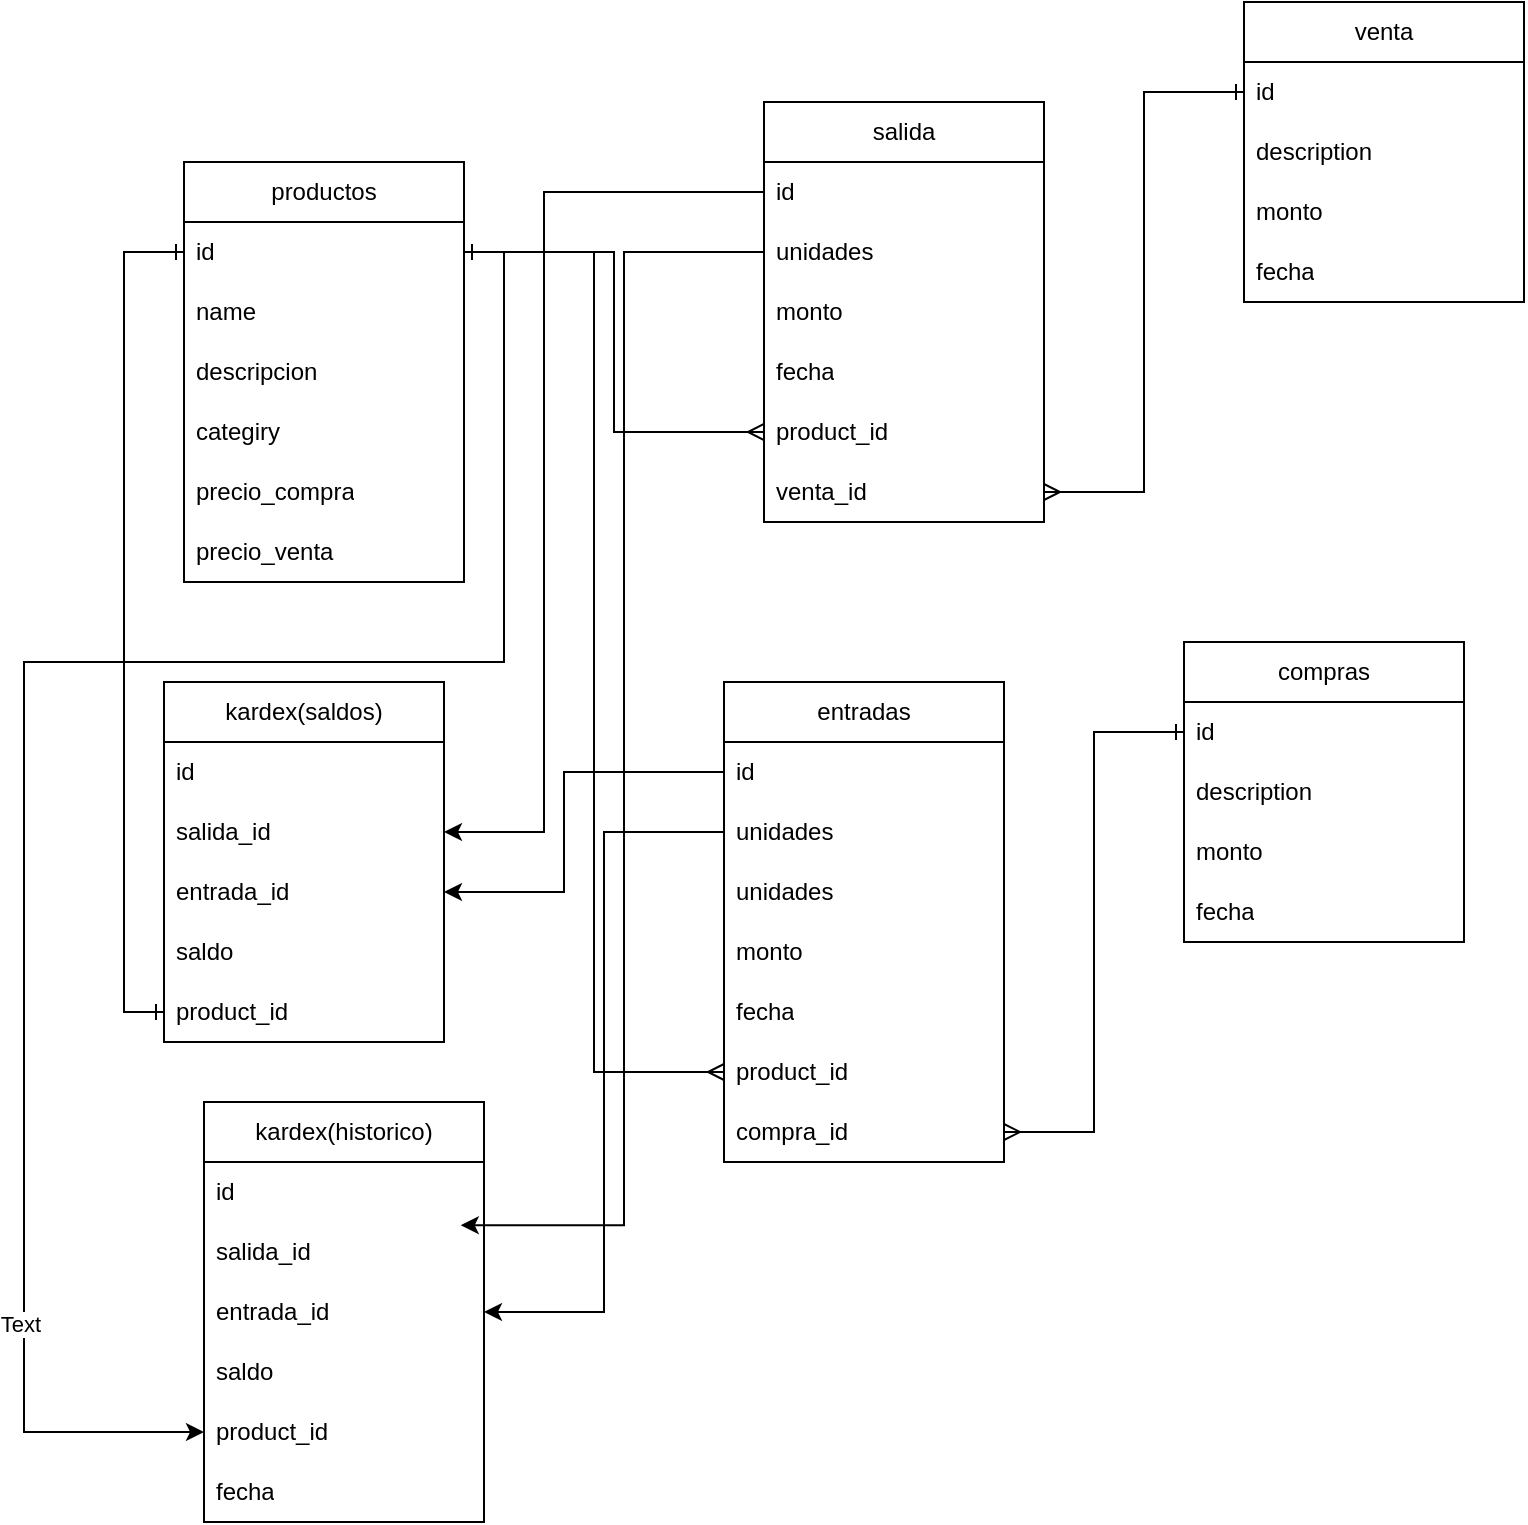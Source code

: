 <mxfile version="21.5.0" type="github">
  <diagram name="Página-1" id="OzHqC_37h07X0NTUWzOy">
    <mxGraphModel dx="1050" dy="691" grid="1" gridSize="10" guides="1" tooltips="1" connect="1" arrows="1" fold="1" page="1" pageScale="1" pageWidth="827" pageHeight="1169" math="0" shadow="0">
      <root>
        <mxCell id="0" />
        <mxCell id="1" parent="0" />
        <mxCell id="4UV9uKUdeehPsNk5GP9F-1" value="productos" style="swimlane;fontStyle=0;childLayout=stackLayout;horizontal=1;startSize=30;horizontalStack=0;resizeParent=1;resizeParentMax=0;resizeLast=0;collapsible=1;marginBottom=0;whiteSpace=wrap;html=1;" parent="1" vertex="1">
          <mxGeometry x="130" y="120" width="140" height="210" as="geometry" />
        </mxCell>
        <mxCell id="4UV9uKUdeehPsNk5GP9F-2" value="id" style="text;strokeColor=none;fillColor=none;align=left;verticalAlign=middle;spacingLeft=4;spacingRight=4;overflow=hidden;points=[[0,0.5],[1,0.5]];portConstraint=eastwest;rotatable=0;whiteSpace=wrap;html=1;" parent="4UV9uKUdeehPsNk5GP9F-1" vertex="1">
          <mxGeometry y="30" width="140" height="30" as="geometry" />
        </mxCell>
        <mxCell id="4UV9uKUdeehPsNk5GP9F-3" value="name" style="text;strokeColor=none;fillColor=none;align=left;verticalAlign=middle;spacingLeft=4;spacingRight=4;overflow=hidden;points=[[0,0.5],[1,0.5]];portConstraint=eastwest;rotatable=0;whiteSpace=wrap;html=1;" parent="4UV9uKUdeehPsNk5GP9F-1" vertex="1">
          <mxGeometry y="60" width="140" height="30" as="geometry" />
        </mxCell>
        <mxCell id="4UV9uKUdeehPsNk5GP9F-4" value="descripcion" style="text;strokeColor=none;fillColor=none;align=left;verticalAlign=middle;spacingLeft=4;spacingRight=4;overflow=hidden;points=[[0,0.5],[1,0.5]];portConstraint=eastwest;rotatable=0;whiteSpace=wrap;html=1;" parent="4UV9uKUdeehPsNk5GP9F-1" vertex="1">
          <mxGeometry y="90" width="140" height="30" as="geometry" />
        </mxCell>
        <mxCell id="4UV9uKUdeehPsNk5GP9F-5" value="categiry" style="text;strokeColor=none;fillColor=none;align=left;verticalAlign=middle;spacingLeft=4;spacingRight=4;overflow=hidden;points=[[0,0.5],[1,0.5]];portConstraint=eastwest;rotatable=0;whiteSpace=wrap;html=1;" parent="4UV9uKUdeehPsNk5GP9F-1" vertex="1">
          <mxGeometry y="120" width="140" height="30" as="geometry" />
        </mxCell>
        <mxCell id="4UV9uKUdeehPsNk5GP9F-6" value="precio_compra" style="text;strokeColor=none;fillColor=none;align=left;verticalAlign=middle;spacingLeft=4;spacingRight=4;overflow=hidden;points=[[0,0.5],[1,0.5]];portConstraint=eastwest;rotatable=0;whiteSpace=wrap;html=1;" parent="4UV9uKUdeehPsNk5GP9F-1" vertex="1">
          <mxGeometry y="150" width="140" height="30" as="geometry" />
        </mxCell>
        <mxCell id="4UV9uKUdeehPsNk5GP9F-7" value="precio_venta" style="text;strokeColor=none;fillColor=none;align=left;verticalAlign=middle;spacingLeft=4;spacingRight=4;overflow=hidden;points=[[0,0.5],[1,0.5]];portConstraint=eastwest;rotatable=0;whiteSpace=wrap;html=1;" parent="4UV9uKUdeehPsNk5GP9F-1" vertex="1">
          <mxGeometry y="180" width="140" height="30" as="geometry" />
        </mxCell>
        <mxCell id="4UV9uKUdeehPsNk5GP9F-8" value="venta" style="swimlane;fontStyle=0;childLayout=stackLayout;horizontal=1;startSize=30;horizontalStack=0;resizeParent=1;resizeParentMax=0;resizeLast=0;collapsible=1;marginBottom=0;whiteSpace=wrap;html=1;" parent="1" vertex="1">
          <mxGeometry x="660" y="40" width="140" height="150" as="geometry" />
        </mxCell>
        <mxCell id="4UV9uKUdeehPsNk5GP9F-9" value="id" style="text;strokeColor=none;fillColor=none;align=left;verticalAlign=middle;spacingLeft=4;spacingRight=4;overflow=hidden;points=[[0,0.5],[1,0.5]];portConstraint=eastwest;rotatable=0;whiteSpace=wrap;html=1;" parent="4UV9uKUdeehPsNk5GP9F-8" vertex="1">
          <mxGeometry y="30" width="140" height="30" as="geometry" />
        </mxCell>
        <mxCell id="4UV9uKUdeehPsNk5GP9F-52" value="description" style="text;strokeColor=none;fillColor=none;align=left;verticalAlign=middle;spacingLeft=4;spacingRight=4;overflow=hidden;points=[[0,0.5],[1,0.5]];portConstraint=eastwest;rotatable=0;whiteSpace=wrap;html=1;" parent="4UV9uKUdeehPsNk5GP9F-8" vertex="1">
          <mxGeometry y="60" width="140" height="30" as="geometry" />
        </mxCell>
        <mxCell id="4UV9uKUdeehPsNk5GP9F-11" value="monto" style="text;strokeColor=none;fillColor=none;align=left;verticalAlign=middle;spacingLeft=4;spacingRight=4;overflow=hidden;points=[[0,0.5],[1,0.5]];portConstraint=eastwest;rotatable=0;whiteSpace=wrap;html=1;" parent="4UV9uKUdeehPsNk5GP9F-8" vertex="1">
          <mxGeometry y="90" width="140" height="30" as="geometry" />
        </mxCell>
        <mxCell id="4UV9uKUdeehPsNk5GP9F-22" value="fecha" style="text;strokeColor=none;fillColor=none;align=left;verticalAlign=middle;spacingLeft=4;spacingRight=4;overflow=hidden;points=[[0,0.5],[1,0.5]];portConstraint=eastwest;rotatable=0;whiteSpace=wrap;html=1;" parent="4UV9uKUdeehPsNk5GP9F-8" vertex="1">
          <mxGeometry y="120" width="140" height="30" as="geometry" />
        </mxCell>
        <mxCell id="4UV9uKUdeehPsNk5GP9F-16" value="entradas" style="swimlane;fontStyle=0;childLayout=stackLayout;horizontal=1;startSize=30;horizontalStack=0;resizeParent=1;resizeParentMax=0;resizeLast=0;collapsible=1;marginBottom=0;whiteSpace=wrap;html=1;" parent="1" vertex="1">
          <mxGeometry x="400" y="380" width="140" height="240" as="geometry" />
        </mxCell>
        <mxCell id="4UV9uKUdeehPsNk5GP9F-17" value="id" style="text;strokeColor=none;fillColor=none;align=left;verticalAlign=middle;spacingLeft=4;spacingRight=4;overflow=hidden;points=[[0,0.5],[1,0.5]];portConstraint=eastwest;rotatable=0;whiteSpace=wrap;html=1;" parent="4UV9uKUdeehPsNk5GP9F-16" vertex="1">
          <mxGeometry y="30" width="140" height="30" as="geometry" />
        </mxCell>
        <mxCell id="opginpAp5uXULNxP66XJ-7" value="unidades" style="text;strokeColor=none;fillColor=none;align=left;verticalAlign=middle;spacingLeft=4;spacingRight=4;overflow=hidden;points=[[0,0.5],[1,0.5]];portConstraint=eastwest;rotatable=0;whiteSpace=wrap;html=1;" vertex="1" parent="4UV9uKUdeehPsNk5GP9F-16">
          <mxGeometry y="60" width="140" height="30" as="geometry" />
        </mxCell>
        <mxCell id="4UV9uKUdeehPsNk5GP9F-18" value="unidades" style="text;strokeColor=none;fillColor=none;align=left;verticalAlign=middle;spacingLeft=4;spacingRight=4;overflow=hidden;points=[[0,0.5],[1,0.5]];portConstraint=eastwest;rotatable=0;whiteSpace=wrap;html=1;" parent="4UV9uKUdeehPsNk5GP9F-16" vertex="1">
          <mxGeometry y="90" width="140" height="30" as="geometry" />
        </mxCell>
        <mxCell id="4UV9uKUdeehPsNk5GP9F-19" value="monto" style="text;strokeColor=none;fillColor=none;align=left;verticalAlign=middle;spacingLeft=4;spacingRight=4;overflow=hidden;points=[[0,0.5],[1,0.5]];portConstraint=eastwest;rotatable=0;whiteSpace=wrap;html=1;" parent="4UV9uKUdeehPsNk5GP9F-16" vertex="1">
          <mxGeometry y="120" width="140" height="30" as="geometry" />
        </mxCell>
        <mxCell id="4UV9uKUdeehPsNk5GP9F-23" value="fecha" style="text;strokeColor=none;fillColor=none;align=left;verticalAlign=middle;spacingLeft=4;spacingRight=4;overflow=hidden;points=[[0,0.5],[1,0.5]];portConstraint=eastwest;rotatable=0;whiteSpace=wrap;html=1;" parent="4UV9uKUdeehPsNk5GP9F-16" vertex="1">
          <mxGeometry y="150" width="140" height="30" as="geometry" />
        </mxCell>
        <mxCell id="4UV9uKUdeehPsNk5GP9F-20" value="product_id" style="text;strokeColor=none;fillColor=none;align=left;verticalAlign=middle;spacingLeft=4;spacingRight=4;overflow=hidden;points=[[0,0.5],[1,0.5]];portConstraint=eastwest;rotatable=0;whiteSpace=wrap;html=1;" parent="4UV9uKUdeehPsNk5GP9F-16" vertex="1">
          <mxGeometry y="180" width="140" height="30" as="geometry" />
        </mxCell>
        <mxCell id="4UV9uKUdeehPsNk5GP9F-62" value="compra_id" style="text;strokeColor=none;fillColor=none;align=left;verticalAlign=middle;spacingLeft=4;spacingRight=4;overflow=hidden;points=[[0,0.5],[1,0.5]];portConstraint=eastwest;rotatable=0;whiteSpace=wrap;html=1;" parent="4UV9uKUdeehPsNk5GP9F-16" vertex="1">
          <mxGeometry y="210" width="140" height="30" as="geometry" />
        </mxCell>
        <mxCell id="4UV9uKUdeehPsNk5GP9F-21" style="edgeStyle=orthogonalEdgeStyle;rounded=0;orthogonalLoop=1;jettySize=auto;html=1;entryX=0;entryY=0.5;entryDx=0;entryDy=0;startArrow=ERone;startFill=0;endArrow=ERmany;endFill=0;" parent="1" source="4UV9uKUdeehPsNk5GP9F-2" target="4UV9uKUdeehPsNk5GP9F-20" edge="1">
          <mxGeometry relative="1" as="geometry" />
        </mxCell>
        <mxCell id="4UV9uKUdeehPsNk5GP9F-24" value="kardex(saldos)" style="swimlane;fontStyle=0;childLayout=stackLayout;horizontal=1;startSize=30;horizontalStack=0;resizeParent=1;resizeParentMax=0;resizeLast=0;collapsible=1;marginBottom=0;whiteSpace=wrap;html=1;" parent="1" vertex="1">
          <mxGeometry x="120" y="380" width="140" height="180" as="geometry" />
        </mxCell>
        <mxCell id="4UV9uKUdeehPsNk5GP9F-25" value="id" style="text;strokeColor=none;fillColor=none;align=left;verticalAlign=middle;spacingLeft=4;spacingRight=4;overflow=hidden;points=[[0,0.5],[1,0.5]];portConstraint=eastwest;rotatable=0;whiteSpace=wrap;html=1;" parent="4UV9uKUdeehPsNk5GP9F-24" vertex="1">
          <mxGeometry y="30" width="140" height="30" as="geometry" />
        </mxCell>
        <mxCell id="4UV9uKUdeehPsNk5GP9F-26" value="salida_id" style="text;strokeColor=none;fillColor=none;align=left;verticalAlign=middle;spacingLeft=4;spacingRight=4;overflow=hidden;points=[[0,0.5],[1,0.5]];portConstraint=eastwest;rotatable=0;whiteSpace=wrap;html=1;" parent="4UV9uKUdeehPsNk5GP9F-24" vertex="1">
          <mxGeometry y="60" width="140" height="30" as="geometry" />
        </mxCell>
        <mxCell id="4UV9uKUdeehPsNk5GP9F-33" value="entrada_id" style="text;strokeColor=none;fillColor=none;align=left;verticalAlign=middle;spacingLeft=4;spacingRight=4;overflow=hidden;points=[[0,0.5],[1,0.5]];portConstraint=eastwest;rotatable=0;whiteSpace=wrap;html=1;" parent="4UV9uKUdeehPsNk5GP9F-24" vertex="1">
          <mxGeometry y="90" width="140" height="30" as="geometry" />
        </mxCell>
        <mxCell id="4UV9uKUdeehPsNk5GP9F-28" value="saldo" style="text;strokeColor=none;fillColor=none;align=left;verticalAlign=middle;spacingLeft=4;spacingRight=4;overflow=hidden;points=[[0,0.5],[1,0.5]];portConstraint=eastwest;rotatable=0;whiteSpace=wrap;html=1;" parent="4UV9uKUdeehPsNk5GP9F-24" vertex="1">
          <mxGeometry y="120" width="140" height="30" as="geometry" />
        </mxCell>
        <mxCell id="4UV9uKUdeehPsNk5GP9F-31" value="product_id" style="text;strokeColor=none;fillColor=none;align=left;verticalAlign=middle;spacingLeft=4;spacingRight=4;overflow=hidden;points=[[0,0.5],[1,0.5]];portConstraint=eastwest;rotatable=0;whiteSpace=wrap;html=1;" parent="4UV9uKUdeehPsNk5GP9F-24" vertex="1">
          <mxGeometry y="150" width="140" height="30" as="geometry" />
        </mxCell>
        <mxCell id="4UV9uKUdeehPsNk5GP9F-32" style="edgeStyle=orthogonalEdgeStyle;rounded=0;orthogonalLoop=1;jettySize=auto;html=1;entryX=0;entryY=0.5;entryDx=0;entryDy=0;startArrow=ERone;startFill=0;endArrow=ERone;endFill=0;" parent="1" source="4UV9uKUdeehPsNk5GP9F-2" target="4UV9uKUdeehPsNk5GP9F-31" edge="1">
          <mxGeometry relative="1" as="geometry" />
        </mxCell>
        <mxCell id="4UV9uKUdeehPsNk5GP9F-34" value="salida" style="swimlane;fontStyle=0;childLayout=stackLayout;horizontal=1;startSize=30;horizontalStack=0;resizeParent=1;resizeParentMax=0;resizeLast=0;collapsible=1;marginBottom=0;whiteSpace=wrap;html=1;" parent="1" vertex="1">
          <mxGeometry x="420" y="90" width="140" height="210" as="geometry" />
        </mxCell>
        <mxCell id="4UV9uKUdeehPsNk5GP9F-35" value="id" style="text;strokeColor=none;fillColor=none;align=left;verticalAlign=middle;spacingLeft=4;spacingRight=4;overflow=hidden;points=[[0,0.5],[1,0.5]];portConstraint=eastwest;rotatable=0;whiteSpace=wrap;html=1;" parent="4UV9uKUdeehPsNk5GP9F-34" vertex="1">
          <mxGeometry y="30" width="140" height="30" as="geometry" />
        </mxCell>
        <mxCell id="4UV9uKUdeehPsNk5GP9F-36" value="unidades" style="text;strokeColor=none;fillColor=none;align=left;verticalAlign=middle;spacingLeft=4;spacingRight=4;overflow=hidden;points=[[0,0.5],[1,0.5]];portConstraint=eastwest;rotatable=0;whiteSpace=wrap;html=1;" parent="4UV9uKUdeehPsNk5GP9F-34" vertex="1">
          <mxGeometry y="60" width="140" height="30" as="geometry" />
        </mxCell>
        <mxCell id="4UV9uKUdeehPsNk5GP9F-37" value="monto" style="text;strokeColor=none;fillColor=none;align=left;verticalAlign=middle;spacingLeft=4;spacingRight=4;overflow=hidden;points=[[0,0.5],[1,0.5]];portConstraint=eastwest;rotatable=0;whiteSpace=wrap;html=1;" parent="4UV9uKUdeehPsNk5GP9F-34" vertex="1">
          <mxGeometry y="90" width="140" height="30" as="geometry" />
        </mxCell>
        <mxCell id="4UV9uKUdeehPsNk5GP9F-38" value="fecha" style="text;strokeColor=none;fillColor=none;align=left;verticalAlign=middle;spacingLeft=4;spacingRight=4;overflow=hidden;points=[[0,0.5],[1,0.5]];portConstraint=eastwest;rotatable=0;whiteSpace=wrap;html=1;" parent="4UV9uKUdeehPsNk5GP9F-34" vertex="1">
          <mxGeometry y="120" width="140" height="30" as="geometry" />
        </mxCell>
        <mxCell id="4UV9uKUdeehPsNk5GP9F-39" value="product_id" style="text;strokeColor=none;fillColor=none;align=left;verticalAlign=middle;spacingLeft=4;spacingRight=4;overflow=hidden;points=[[0,0.5],[1,0.5]];portConstraint=eastwest;rotatable=0;whiteSpace=wrap;html=1;" parent="4UV9uKUdeehPsNk5GP9F-34" vertex="1">
          <mxGeometry y="150" width="140" height="30" as="geometry" />
        </mxCell>
        <mxCell id="4UV9uKUdeehPsNk5GP9F-59" value="venta_id" style="text;strokeColor=none;fillColor=none;align=left;verticalAlign=middle;spacingLeft=4;spacingRight=4;overflow=hidden;points=[[0,0.5],[1,0.5]];portConstraint=eastwest;rotatable=0;whiteSpace=wrap;html=1;" parent="4UV9uKUdeehPsNk5GP9F-34" vertex="1">
          <mxGeometry y="180" width="140" height="30" as="geometry" />
        </mxCell>
        <mxCell id="4UV9uKUdeehPsNk5GP9F-40" value="compras" style="swimlane;fontStyle=0;childLayout=stackLayout;horizontal=1;startSize=30;horizontalStack=0;resizeParent=1;resizeParentMax=0;resizeLast=0;collapsible=1;marginBottom=0;whiteSpace=wrap;html=1;" parent="1" vertex="1">
          <mxGeometry x="630" y="360" width="140" height="150" as="geometry" />
        </mxCell>
        <mxCell id="4UV9uKUdeehPsNk5GP9F-41" value="id" style="text;strokeColor=none;fillColor=none;align=left;verticalAlign=middle;spacingLeft=4;spacingRight=4;overflow=hidden;points=[[0,0.5],[1,0.5]];portConstraint=eastwest;rotatable=0;whiteSpace=wrap;html=1;" parent="4UV9uKUdeehPsNk5GP9F-40" vertex="1">
          <mxGeometry y="30" width="140" height="30" as="geometry" />
        </mxCell>
        <mxCell id="4UV9uKUdeehPsNk5GP9F-42" value="description" style="text;strokeColor=none;fillColor=none;align=left;verticalAlign=middle;spacingLeft=4;spacingRight=4;overflow=hidden;points=[[0,0.5],[1,0.5]];portConstraint=eastwest;rotatable=0;whiteSpace=wrap;html=1;" parent="4UV9uKUdeehPsNk5GP9F-40" vertex="1">
          <mxGeometry y="60" width="140" height="30" as="geometry" />
        </mxCell>
        <mxCell id="4UV9uKUdeehPsNk5GP9F-43" value="monto" style="text;strokeColor=none;fillColor=none;align=left;verticalAlign=middle;spacingLeft=4;spacingRight=4;overflow=hidden;points=[[0,0.5],[1,0.5]];portConstraint=eastwest;rotatable=0;whiteSpace=wrap;html=1;" parent="4UV9uKUdeehPsNk5GP9F-40" vertex="1">
          <mxGeometry y="90" width="140" height="30" as="geometry" />
        </mxCell>
        <mxCell id="4UV9uKUdeehPsNk5GP9F-44" value="fecha" style="text;strokeColor=none;fillColor=none;align=left;verticalAlign=middle;spacingLeft=4;spacingRight=4;overflow=hidden;points=[[0,0.5],[1,0.5]];portConstraint=eastwest;rotatable=0;whiteSpace=wrap;html=1;" parent="4UV9uKUdeehPsNk5GP9F-40" vertex="1">
          <mxGeometry y="120" width="140" height="30" as="geometry" />
        </mxCell>
        <mxCell id="4UV9uKUdeehPsNk5GP9F-55" style="edgeStyle=orthogonalEdgeStyle;rounded=0;orthogonalLoop=1;jettySize=auto;html=1;entryX=0;entryY=0.5;entryDx=0;entryDy=0;startArrow=ERone;startFill=0;endArrow=ERmany;endFill=0;" parent="1" source="4UV9uKUdeehPsNk5GP9F-2" target="4UV9uKUdeehPsNk5GP9F-39" edge="1">
          <mxGeometry relative="1" as="geometry" />
        </mxCell>
        <mxCell id="4UV9uKUdeehPsNk5GP9F-60" style="edgeStyle=orthogonalEdgeStyle;rounded=0;orthogonalLoop=1;jettySize=auto;html=1;entryX=1;entryY=0.5;entryDx=0;entryDy=0;startArrow=ERone;startFill=0;endArrow=ERmany;endFill=0;" parent="1" source="4UV9uKUdeehPsNk5GP9F-9" target="4UV9uKUdeehPsNk5GP9F-59" edge="1">
          <mxGeometry relative="1" as="geometry" />
        </mxCell>
        <mxCell id="4UV9uKUdeehPsNk5GP9F-65" style="edgeStyle=orthogonalEdgeStyle;rounded=0;orthogonalLoop=1;jettySize=auto;html=1;entryX=1;entryY=0.5;entryDx=0;entryDy=0;startArrow=ERone;startFill=0;endArrow=ERmany;endFill=0;" parent="1" source="4UV9uKUdeehPsNk5GP9F-41" target="4UV9uKUdeehPsNk5GP9F-62" edge="1">
          <mxGeometry relative="1" as="geometry" />
        </mxCell>
        <mxCell id="4UV9uKUdeehPsNk5GP9F-66" style="edgeStyle=orthogonalEdgeStyle;rounded=0;orthogonalLoop=1;jettySize=auto;html=1;entryX=1;entryY=0.5;entryDx=0;entryDy=0;" parent="1" source="4UV9uKUdeehPsNk5GP9F-35" target="4UV9uKUdeehPsNk5GP9F-26" edge="1">
          <mxGeometry relative="1" as="geometry">
            <Array as="points">
              <mxPoint x="310" y="135" />
              <mxPoint x="310" y="455" />
            </Array>
          </mxGeometry>
        </mxCell>
        <mxCell id="4UV9uKUdeehPsNk5GP9F-67" style="edgeStyle=orthogonalEdgeStyle;rounded=0;orthogonalLoop=1;jettySize=auto;html=1;entryX=1;entryY=0.5;entryDx=0;entryDy=0;" parent="1" source="4UV9uKUdeehPsNk5GP9F-17" target="4UV9uKUdeehPsNk5GP9F-33" edge="1">
          <mxGeometry relative="1" as="geometry">
            <Array as="points">
              <mxPoint x="320" y="425" />
              <mxPoint x="320" y="485" />
            </Array>
          </mxGeometry>
        </mxCell>
        <mxCell id="opginpAp5uXULNxP66XJ-1" value="kardex(historico)" style="swimlane;fontStyle=0;childLayout=stackLayout;horizontal=1;startSize=30;horizontalStack=0;resizeParent=1;resizeParentMax=0;resizeLast=0;collapsible=1;marginBottom=0;whiteSpace=wrap;html=1;" vertex="1" parent="1">
          <mxGeometry x="140" y="590" width="140" height="210" as="geometry" />
        </mxCell>
        <mxCell id="opginpAp5uXULNxP66XJ-2" value="id" style="text;strokeColor=none;fillColor=none;align=left;verticalAlign=middle;spacingLeft=4;spacingRight=4;overflow=hidden;points=[[0,0.5],[1,0.5]];portConstraint=eastwest;rotatable=0;whiteSpace=wrap;html=1;" vertex="1" parent="opginpAp5uXULNxP66XJ-1">
          <mxGeometry y="30" width="140" height="30" as="geometry" />
        </mxCell>
        <mxCell id="opginpAp5uXULNxP66XJ-3" value="salida_id" style="text;strokeColor=none;fillColor=none;align=left;verticalAlign=middle;spacingLeft=4;spacingRight=4;overflow=hidden;points=[[0,0.5],[1,0.5]];portConstraint=eastwest;rotatable=0;whiteSpace=wrap;html=1;" vertex="1" parent="opginpAp5uXULNxP66XJ-1">
          <mxGeometry y="60" width="140" height="30" as="geometry" />
        </mxCell>
        <mxCell id="opginpAp5uXULNxP66XJ-4" value="entrada_id" style="text;strokeColor=none;fillColor=none;align=left;verticalAlign=middle;spacingLeft=4;spacingRight=4;overflow=hidden;points=[[0,0.5],[1,0.5]];portConstraint=eastwest;rotatable=0;whiteSpace=wrap;html=1;" vertex="1" parent="opginpAp5uXULNxP66XJ-1">
          <mxGeometry y="90" width="140" height="30" as="geometry" />
        </mxCell>
        <mxCell id="opginpAp5uXULNxP66XJ-5" value="saldo" style="text;strokeColor=none;fillColor=none;align=left;verticalAlign=middle;spacingLeft=4;spacingRight=4;overflow=hidden;points=[[0,0.5],[1,0.5]];portConstraint=eastwest;rotatable=0;whiteSpace=wrap;html=1;" vertex="1" parent="opginpAp5uXULNxP66XJ-1">
          <mxGeometry y="120" width="140" height="30" as="geometry" />
        </mxCell>
        <mxCell id="opginpAp5uXULNxP66XJ-6" value="product_id" style="text;strokeColor=none;fillColor=none;align=left;verticalAlign=middle;spacingLeft=4;spacingRight=4;overflow=hidden;points=[[0,0.5],[1,0.5]];portConstraint=eastwest;rotatable=0;whiteSpace=wrap;html=1;" vertex="1" parent="opginpAp5uXULNxP66XJ-1">
          <mxGeometry y="150" width="140" height="30" as="geometry" />
        </mxCell>
        <mxCell id="opginpAp5uXULNxP66XJ-11" value="fecha" style="text;strokeColor=none;fillColor=none;align=left;verticalAlign=middle;spacingLeft=4;spacingRight=4;overflow=hidden;points=[[0,0.5],[1,0.5]];portConstraint=eastwest;rotatable=0;whiteSpace=wrap;html=1;" vertex="1" parent="opginpAp5uXULNxP66XJ-1">
          <mxGeometry y="180" width="140" height="30" as="geometry" />
        </mxCell>
        <mxCell id="opginpAp5uXULNxP66XJ-9" style="edgeStyle=orthogonalEdgeStyle;rounded=0;orthogonalLoop=1;jettySize=auto;html=1;entryX=1;entryY=0.5;entryDx=0;entryDy=0;" edge="1" parent="1" source="opginpAp5uXULNxP66XJ-7" target="opginpAp5uXULNxP66XJ-4">
          <mxGeometry relative="1" as="geometry" />
        </mxCell>
        <mxCell id="opginpAp5uXULNxP66XJ-10" style="edgeStyle=orthogonalEdgeStyle;rounded=0;orthogonalLoop=1;jettySize=auto;html=1;entryX=0.917;entryY=0.053;entryDx=0;entryDy=0;entryPerimeter=0;" edge="1" parent="1" source="4UV9uKUdeehPsNk5GP9F-36" target="opginpAp5uXULNxP66XJ-3">
          <mxGeometry relative="1" as="geometry" />
        </mxCell>
        <mxCell id="opginpAp5uXULNxP66XJ-12" style="edgeStyle=orthogonalEdgeStyle;rounded=0;orthogonalLoop=1;jettySize=auto;html=1;entryX=0;entryY=0.5;entryDx=0;entryDy=0;" edge="1" parent="1" source="4UV9uKUdeehPsNk5GP9F-2" target="opginpAp5uXULNxP66XJ-6">
          <mxGeometry relative="1" as="geometry">
            <Array as="points">
              <mxPoint x="290" y="165" />
              <mxPoint x="290" y="370" />
              <mxPoint x="50" y="370" />
              <mxPoint x="50" y="755" />
            </Array>
          </mxGeometry>
        </mxCell>
        <mxCell id="opginpAp5uXULNxP66XJ-13" value="Text" style="edgeLabel;html=1;align=center;verticalAlign=middle;resizable=0;points=[];" vertex="1" connectable="0" parent="opginpAp5uXULNxP66XJ-12">
          <mxGeometry x="0.694" y="-2" relative="1" as="geometry">
            <mxPoint as="offset" />
          </mxGeometry>
        </mxCell>
      </root>
    </mxGraphModel>
  </diagram>
</mxfile>
